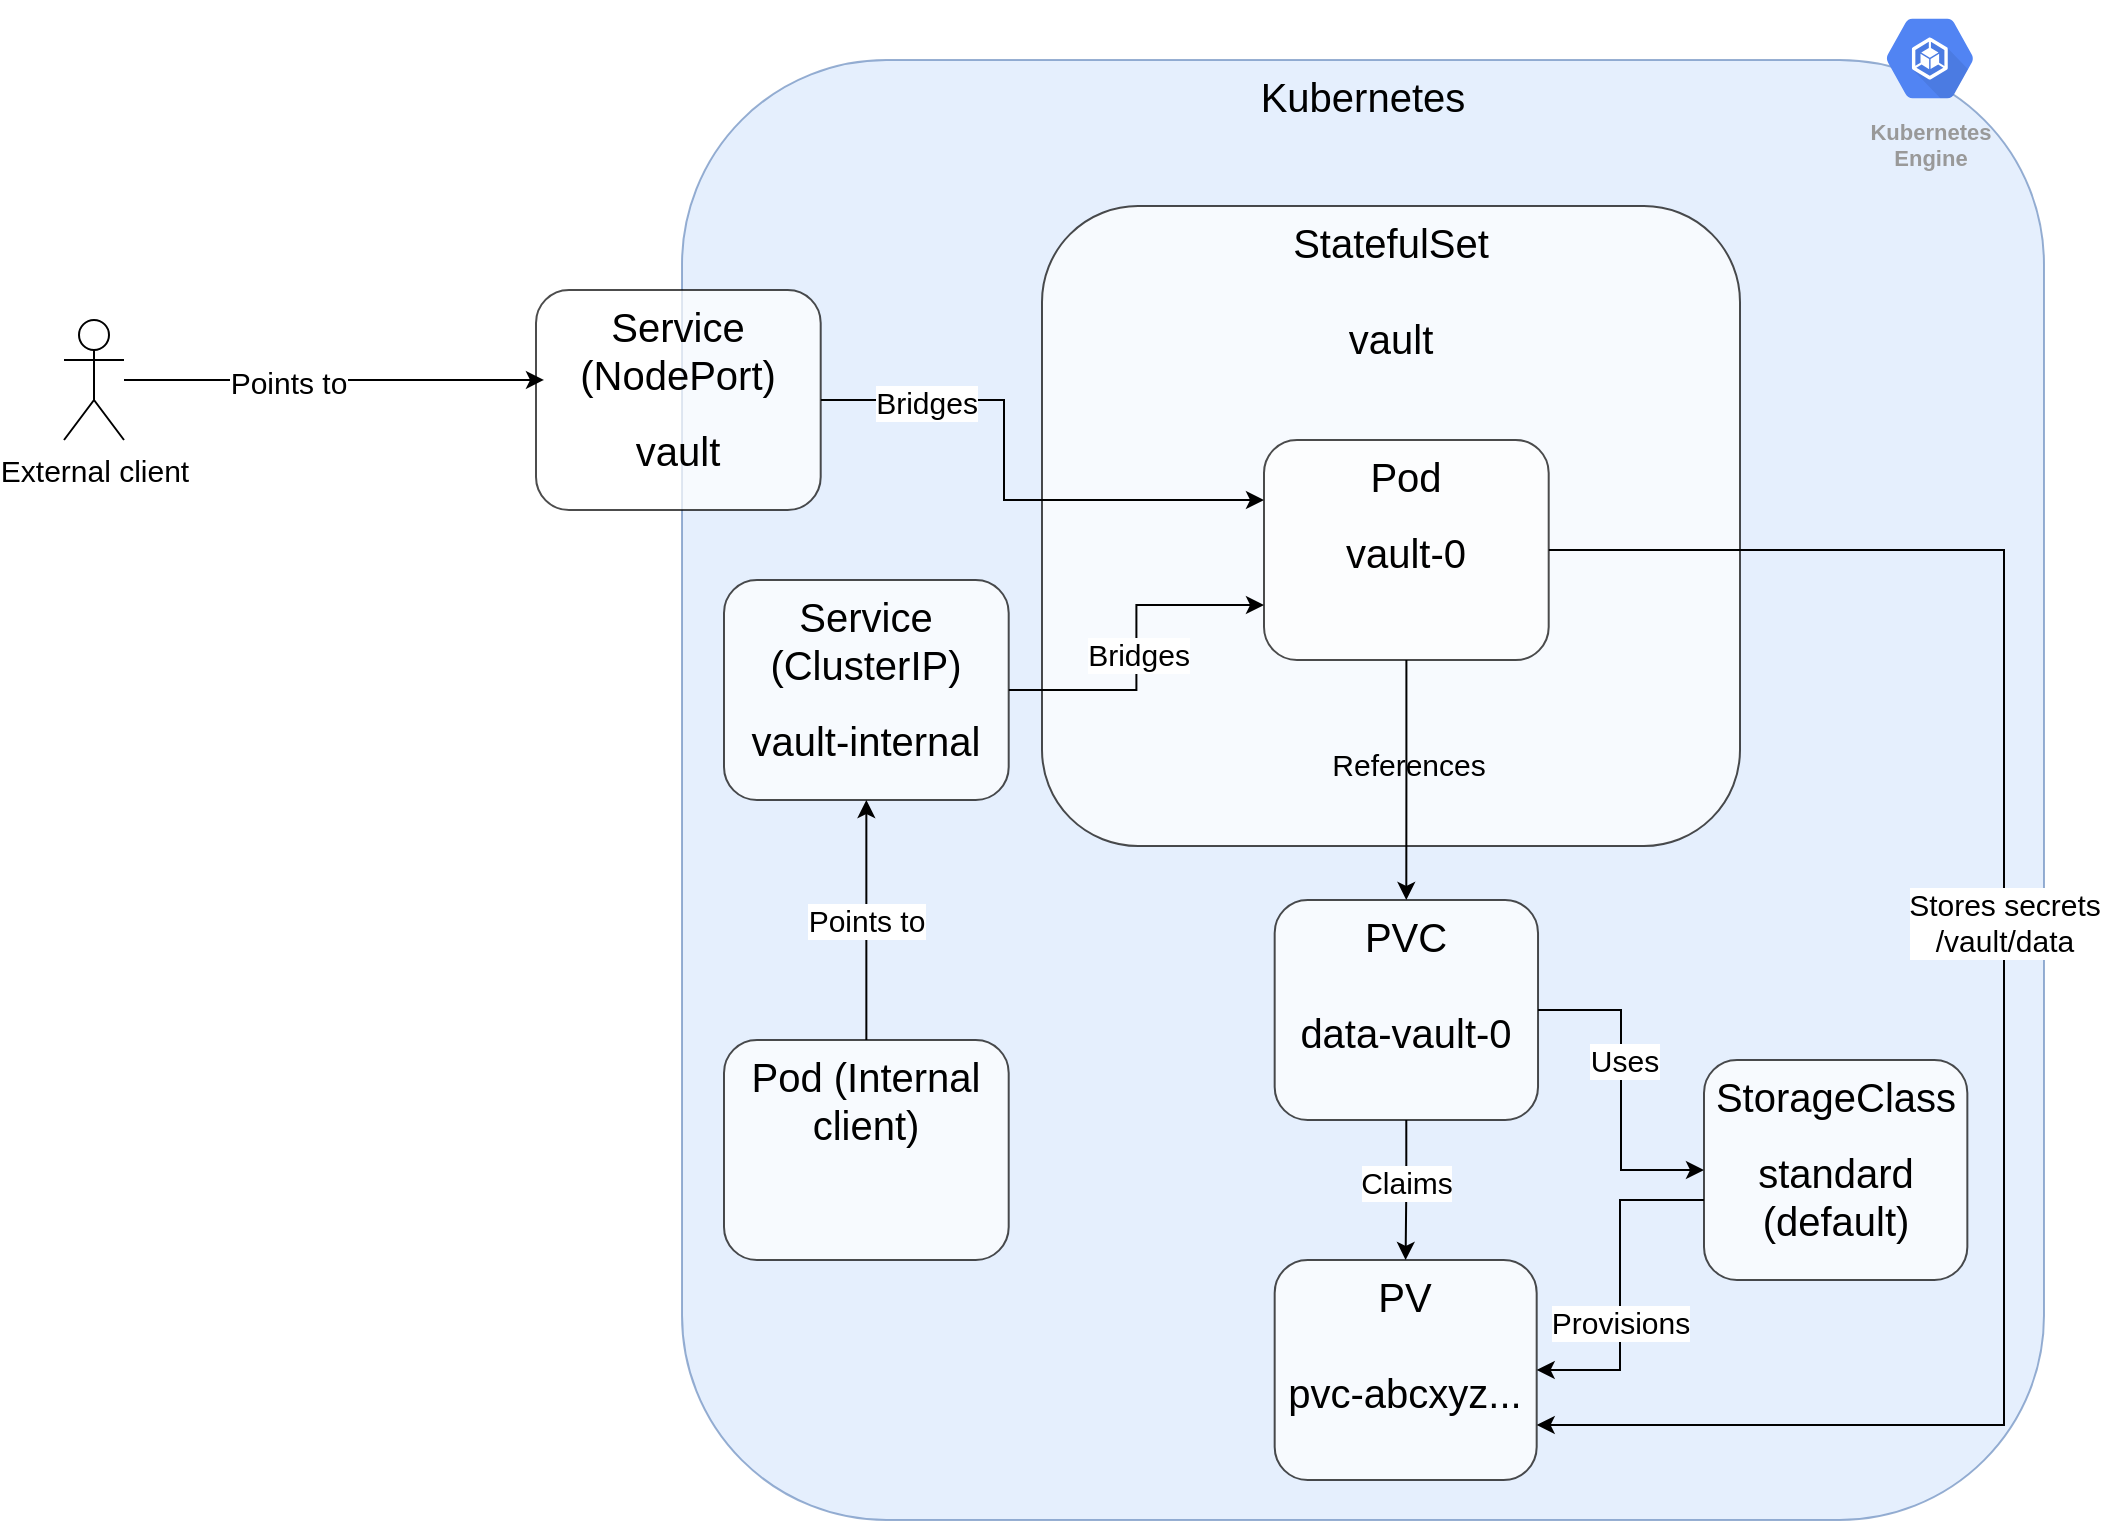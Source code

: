 <mxfile version="20.7.4" type="device"><diagram id="LoLkn81zL83luDLQD2WM" name="Lab env"><mxGraphModel dx="-460" dy="773" grid="1" gridSize="10" guides="1" tooltips="1" connect="1" arrows="1" fold="1" page="1" pageScale="1" pageWidth="827" pageHeight="1169" math="0" shadow="0"><root><mxCell id="0"/><mxCell id="1" parent="0"/><mxCell id="9njdeXJBn4UPcyFHPx20-1" value="&lt;span style=&quot;font-size: 20px&quot;&gt;Kubernetes&lt;/span&gt;" style="whiteSpace=wrap;html=1;fillColor=#dae8fc;strokeColor=#6c8ebf;verticalAlign=top;rounded=1;opacity=70;" vertex="1" parent="1"><mxGeometry x="2069" y="360" width="681" height="730" as="geometry"/></mxCell><mxCell id="9njdeXJBn4UPcyFHPx20-2" value="&lt;span style=&quot;font-size: 20px&quot;&gt;StatefulSet&lt;br&gt;&lt;br&gt;vault&lt;br&gt;&lt;/span&gt;" style="whiteSpace=wrap;html=1;verticalAlign=top;rounded=1;opacity=70;" vertex="1" parent="1"><mxGeometry x="2249" y="433" width="349" height="320" as="geometry"/></mxCell><mxCell id="9njdeXJBn4UPcyFHPx20-9" style="edgeStyle=orthogonalEdgeStyle;rounded=0;orthogonalLoop=1;jettySize=auto;html=1;" edge="1" parent="1" source="9njdeXJBn4UPcyFHPx20-3" target="9njdeXJBn4UPcyFHPx20-8"><mxGeometry relative="1" as="geometry"/></mxCell><mxCell id="9njdeXJBn4UPcyFHPx20-11" value="&lt;font style=&quot;font-size: 15px;&quot;&gt;References&lt;/font&gt;" style="edgeLabel;html=1;align=center;verticalAlign=middle;resizable=0;points=[];labelBackgroundColor=none;" vertex="1" connectable="0" parent="9njdeXJBn4UPcyFHPx20-9"><mxGeometry x="-0.133" y="1" relative="1" as="geometry"><mxPoint as="offset"/></mxGeometry></mxCell><mxCell id="9njdeXJBn4UPcyFHPx20-27" style="edgeStyle=orthogonalEdgeStyle;rounded=0;orthogonalLoop=1;jettySize=auto;html=1;entryX=1;entryY=0.75;entryDx=0;entryDy=0;fontSize=15;" edge="1" parent="1" source="9njdeXJBn4UPcyFHPx20-3" target="9njdeXJBn4UPcyFHPx20-6"><mxGeometry relative="1" as="geometry"><Array as="points"><mxPoint x="2730" y="605"/><mxPoint x="2730" y="1043"/></Array></mxGeometry></mxCell><mxCell id="9njdeXJBn4UPcyFHPx20-28" value="Stores secrets&lt;br&gt;/vault/data" style="edgeLabel;html=1;align=center;verticalAlign=middle;resizable=0;points=[];fontSize=15;" vertex="1" connectable="0" parent="9njdeXJBn4UPcyFHPx20-27"><mxGeometry x="-0.081" relative="1" as="geometry"><mxPoint as="offset"/></mxGeometry></mxCell><mxCell id="9njdeXJBn4UPcyFHPx20-3" value="&lt;span style=&quot;font-size: 20px;&quot;&gt;Pod&lt;/span&gt;&lt;br&gt;&lt;br&gt;&lt;span style=&quot;font-size: 20px;&quot;&gt;vault-0&lt;br&gt;&lt;br&gt;&lt;/span&gt;" style="whiteSpace=wrap;html=1;verticalAlign=top;rounded=1;opacity=70;" vertex="1" parent="1"><mxGeometry x="2360" y="550" width="142.35" height="110" as="geometry"/></mxCell><mxCell id="9njdeXJBn4UPcyFHPx20-4" value="Kubernetes&#10;Engine" style="sketch=0;html=1;fillColor=#5184F3;strokeColor=none;verticalAlign=top;labelPosition=center;verticalLabelPosition=bottom;align=center;spacingTop=-6;fontSize=11;fontStyle=1;fontColor=#999999;shape=mxgraph.gcp2.hexIcon;prIcon=container_engine;rounded=1;" vertex="1" parent="1"><mxGeometry x="2660" y="330" width="66" height="58.5" as="geometry"/></mxCell><mxCell id="9njdeXJBn4UPcyFHPx20-18" style="edgeStyle=orthogonalEdgeStyle;rounded=0;orthogonalLoop=1;jettySize=auto;html=1;fontSize=15;" edge="1" parent="1" source="9njdeXJBn4UPcyFHPx20-5" target="9njdeXJBn4UPcyFHPx20-3"><mxGeometry relative="1" as="geometry"><Array as="points"><mxPoint x="2230" y="530"/><mxPoint x="2230" y="580"/></Array></mxGeometry></mxCell><mxCell id="9njdeXJBn4UPcyFHPx20-23" value="Bridges" style="edgeLabel;html=1;align=center;verticalAlign=middle;resizable=0;points=[];fontSize=15;" vertex="1" connectable="0" parent="9njdeXJBn4UPcyFHPx20-18"><mxGeometry x="-0.612" relative="1" as="geometry"><mxPoint y="1" as="offset"/></mxGeometry></mxCell><mxCell id="9njdeXJBn4UPcyFHPx20-5" value="&lt;span style=&quot;font-size: 20px;&quot;&gt;Service (NodePort)&lt;/span&gt;&lt;br&gt;&lt;br&gt;&lt;span style=&quot;font-size: 20px;&quot;&gt;vault&lt;/span&gt;" style="whiteSpace=wrap;html=1;verticalAlign=top;rounded=1;opacity=70;" vertex="1" parent="1"><mxGeometry x="1996" y="475" width="142.35" height="110" as="geometry"/></mxCell><mxCell id="9njdeXJBn4UPcyFHPx20-6" value="&lt;span style=&quot;font-size: 20px&quot;&gt;PV&lt;br&gt;&lt;br&gt;pvc-abcxyz...&lt;br&gt;&lt;/span&gt;" style="whiteSpace=wrap;html=1;verticalAlign=top;rounded=1;opacity=70;" vertex="1" parent="1"><mxGeometry x="2365.34" y="960" width="131" height="110" as="geometry"/></mxCell><mxCell id="9njdeXJBn4UPcyFHPx20-19" style="edgeStyle=orthogonalEdgeStyle;rounded=0;orthogonalLoop=1;jettySize=auto;html=1;entryX=0;entryY=0.75;entryDx=0;entryDy=0;fontSize=15;" edge="1" parent="1" source="9njdeXJBn4UPcyFHPx20-7" target="9njdeXJBn4UPcyFHPx20-3"><mxGeometry relative="1" as="geometry"/></mxCell><mxCell id="9njdeXJBn4UPcyFHPx20-26" value="Bridges" style="edgeLabel;html=1;align=center;verticalAlign=middle;resizable=0;points=[];fontSize=15;" vertex="1" connectable="0" parent="9njdeXJBn4UPcyFHPx20-19"><mxGeometry x="-0.032" y="-1" relative="1" as="geometry"><mxPoint as="offset"/></mxGeometry></mxCell><mxCell id="9njdeXJBn4UPcyFHPx20-7" value="&lt;span style=&quot;font-size: 20px;&quot;&gt;Service (ClusterIP)&lt;/span&gt;&lt;br&gt;&lt;br&gt;&lt;span style=&quot;font-size: 20px;&quot;&gt;vault-internal&lt;/span&gt;" style="whiteSpace=wrap;html=1;verticalAlign=top;rounded=1;opacity=70;" vertex="1" parent="1"><mxGeometry x="2090" y="620" width="142.35" height="110" as="geometry"/></mxCell><mxCell id="9njdeXJBn4UPcyFHPx20-10" style="edgeStyle=orthogonalEdgeStyle;rounded=0;orthogonalLoop=1;jettySize=auto;html=1;" edge="1" parent="1" source="9njdeXJBn4UPcyFHPx20-8" target="9njdeXJBn4UPcyFHPx20-6"><mxGeometry relative="1" as="geometry"/></mxCell><mxCell id="9njdeXJBn4UPcyFHPx20-12" value="Claims" style="edgeLabel;html=1;align=center;verticalAlign=middle;resizable=0;points=[];fontSize=15;" vertex="1" connectable="0" parent="9njdeXJBn4UPcyFHPx20-10"><mxGeometry x="-0.134" relative="1" as="geometry"><mxPoint as="offset"/></mxGeometry></mxCell><mxCell id="9njdeXJBn4UPcyFHPx20-14" style="edgeStyle=orthogonalEdgeStyle;rounded=0;orthogonalLoop=1;jettySize=auto;html=1;fontSize=15;" edge="1" parent="1" source="9njdeXJBn4UPcyFHPx20-8" target="9njdeXJBn4UPcyFHPx20-13"><mxGeometry relative="1" as="geometry"/></mxCell><mxCell id="9njdeXJBn4UPcyFHPx20-16" value="Uses" style="edgeLabel;html=1;align=center;verticalAlign=middle;resizable=0;points=[];fontSize=15;" vertex="1" connectable="0" parent="9njdeXJBn4UPcyFHPx20-14"><mxGeometry x="-0.19" y="1" relative="1" as="geometry"><mxPoint as="offset"/></mxGeometry></mxCell><mxCell id="9njdeXJBn4UPcyFHPx20-8" value="&lt;span style=&quot;font-size: 20px&quot;&gt;PVC&lt;br&gt;&lt;br&gt;data-vault-0&lt;br&gt;&lt;/span&gt;" style="whiteSpace=wrap;html=1;verticalAlign=top;rounded=1;opacity=70;" vertex="1" parent="1"><mxGeometry x="2365.34" y="780" width="131.67" height="110" as="geometry"/></mxCell><mxCell id="9njdeXJBn4UPcyFHPx20-15" style="edgeStyle=orthogonalEdgeStyle;rounded=0;orthogonalLoop=1;jettySize=auto;html=1;entryX=1;entryY=0.5;entryDx=0;entryDy=0;fontSize=15;" edge="1" parent="1" source="9njdeXJBn4UPcyFHPx20-13" target="9njdeXJBn4UPcyFHPx20-6"><mxGeometry relative="1" as="geometry"><Array as="points"><mxPoint x="2538" y="930"/><mxPoint x="2538" y="1015"/></Array></mxGeometry></mxCell><mxCell id="9njdeXJBn4UPcyFHPx20-17" value="Provisions" style="edgeLabel;html=1;align=center;verticalAlign=middle;resizable=0;points=[];fontSize=15;" vertex="1" connectable="0" parent="9njdeXJBn4UPcyFHPx20-15"><mxGeometry x="0.204" relative="1" as="geometry"><mxPoint y="1" as="offset"/></mxGeometry></mxCell><mxCell id="9njdeXJBn4UPcyFHPx20-13" value="&lt;span style=&quot;font-size: 20px;&quot;&gt;StorageClass&lt;/span&gt;&lt;br&gt;&lt;br&gt;&lt;span style=&quot;font-size: 20px;&quot;&gt;standard (default)&lt;/span&gt;" style="whiteSpace=wrap;html=1;verticalAlign=top;rounded=1;opacity=70;" vertex="1" parent="1"><mxGeometry x="2580" y="860" width="131.67" height="110" as="geometry"/></mxCell><mxCell id="9njdeXJBn4UPcyFHPx20-21" style="edgeStyle=orthogonalEdgeStyle;rounded=0;orthogonalLoop=1;jettySize=auto;html=1;entryX=0.028;entryY=0.409;entryDx=0;entryDy=0;entryPerimeter=0;fontSize=15;" edge="1" parent="1" source="9njdeXJBn4UPcyFHPx20-20" target="9njdeXJBn4UPcyFHPx20-5"><mxGeometry relative="1" as="geometry"/></mxCell><mxCell id="9njdeXJBn4UPcyFHPx20-22" value="Points to" style="edgeLabel;html=1;align=center;verticalAlign=middle;resizable=0;points=[];fontSize=15;" vertex="1" connectable="0" parent="9njdeXJBn4UPcyFHPx20-21"><mxGeometry x="-0.219" y="-1" relative="1" as="geometry"><mxPoint as="offset"/></mxGeometry></mxCell><mxCell id="9njdeXJBn4UPcyFHPx20-20" value="External client" style="shape=umlActor;verticalLabelPosition=bottom;verticalAlign=top;html=1;outlineConnect=0;labelBackgroundColor=none;fontSize=15;" vertex="1" parent="1"><mxGeometry x="1760" y="490" width="30" height="60" as="geometry"/></mxCell><mxCell id="9njdeXJBn4UPcyFHPx20-25" value="Points to" style="edgeStyle=orthogonalEdgeStyle;rounded=0;orthogonalLoop=1;jettySize=auto;html=1;fontSize=15;" edge="1" parent="1" source="9njdeXJBn4UPcyFHPx20-24" target="9njdeXJBn4UPcyFHPx20-7"><mxGeometry relative="1" as="geometry"/></mxCell><mxCell id="9njdeXJBn4UPcyFHPx20-24" value="&lt;span style=&quot;font-size: 20px;&quot;&gt;Pod (Internal client)&lt;/span&gt;&lt;br&gt;&lt;br&gt;" style="whiteSpace=wrap;html=1;verticalAlign=top;rounded=1;opacity=70;" vertex="1" parent="1"><mxGeometry x="2090" y="850" width="142.35" height="110" as="geometry"/></mxCell></root></mxGraphModel></diagram></mxfile>